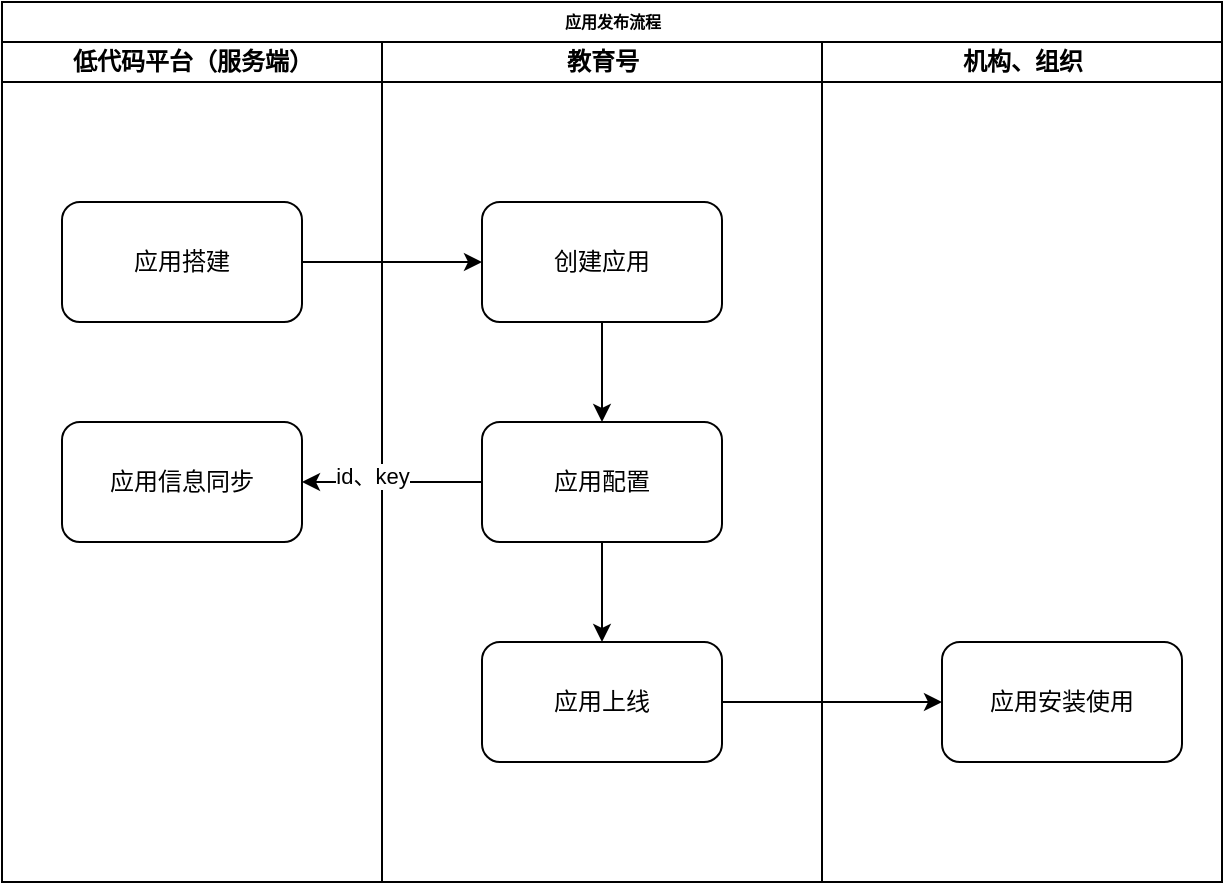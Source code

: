 <mxfile version="20.8.23" type="github">
  <diagram name="Page-1" id="74e2e168-ea6b-b213-b513-2b3c1d86103e">
    <mxGraphModel dx="954" dy="562" grid="1" gridSize="10" guides="1" tooltips="1" connect="1" arrows="1" fold="1" page="1" pageScale="1" pageWidth="1100" pageHeight="850" background="none" math="0" shadow="0">
      <root>
        <mxCell id="0" />
        <mxCell id="1" parent="0" />
        <mxCell id="77e6c97f196da883-1" value="应用发布流程" style="swimlane;html=1;childLayout=stackLayout;startSize=20;rounded=0;shadow=0;labelBackgroundColor=none;strokeWidth=1;fontFamily=Verdana;fontSize=8;align=center;" parent="1" vertex="1">
          <mxGeometry x="210" y="40" width="610" height="440" as="geometry" />
        </mxCell>
        <mxCell id="77e6c97f196da883-2" value="低代码平台（服务端）" style="swimlane;html=1;startSize=20;" parent="77e6c97f196da883-1" vertex="1">
          <mxGeometry y="20" width="190" height="420" as="geometry" />
        </mxCell>
        <mxCell id="KdHOfSADMK7Gm172fw6m-12" value="应用搭建" style="rounded=1;whiteSpace=wrap;html=1;" vertex="1" parent="77e6c97f196da883-2">
          <mxGeometry x="30" y="80" width="120" height="60" as="geometry" />
        </mxCell>
        <mxCell id="KdHOfSADMK7Gm172fw6m-21" value="应用信息同步" style="rounded=1;whiteSpace=wrap;html=1;" vertex="1" parent="77e6c97f196da883-2">
          <mxGeometry x="30" y="190" width="120" height="60" as="geometry" />
        </mxCell>
        <mxCell id="77e6c97f196da883-4" value="教育号" style="swimlane;html=1;startSize=20;" parent="77e6c97f196da883-1" vertex="1">
          <mxGeometry x="190" y="20" width="220" height="420" as="geometry" />
        </mxCell>
        <mxCell id="KdHOfSADMK7Gm172fw6m-19" style="edgeStyle=orthogonalEdgeStyle;rounded=0;orthogonalLoop=1;jettySize=auto;html=1;" edge="1" parent="77e6c97f196da883-4" source="KdHOfSADMK7Gm172fw6m-13" target="KdHOfSADMK7Gm172fw6m-18">
          <mxGeometry relative="1" as="geometry" />
        </mxCell>
        <mxCell id="KdHOfSADMK7Gm172fw6m-13" value="创建应用" style="rounded=1;whiteSpace=wrap;html=1;" vertex="1" parent="77e6c97f196da883-4">
          <mxGeometry x="50" y="80" width="120" height="60" as="geometry" />
        </mxCell>
        <mxCell id="KdHOfSADMK7Gm172fw6m-14" value="应用上线" style="rounded=1;whiteSpace=wrap;html=1;" vertex="1" parent="77e6c97f196da883-4">
          <mxGeometry x="50" y="300" width="120" height="60" as="geometry" />
        </mxCell>
        <mxCell id="KdHOfSADMK7Gm172fw6m-20" style="edgeStyle=orthogonalEdgeStyle;rounded=0;orthogonalLoop=1;jettySize=auto;html=1;" edge="1" parent="77e6c97f196da883-4" source="KdHOfSADMK7Gm172fw6m-18" target="KdHOfSADMK7Gm172fw6m-14">
          <mxGeometry relative="1" as="geometry" />
        </mxCell>
        <mxCell id="KdHOfSADMK7Gm172fw6m-18" value="应用配置" style="rounded=1;whiteSpace=wrap;html=1;" vertex="1" parent="77e6c97f196da883-4">
          <mxGeometry x="50" y="190" width="120" height="60" as="geometry" />
        </mxCell>
        <mxCell id="KdHOfSADMK7Gm172fw6m-17" style="edgeStyle=orthogonalEdgeStyle;rounded=0;orthogonalLoop=1;jettySize=auto;html=1;" edge="1" parent="77e6c97f196da883-1" source="KdHOfSADMK7Gm172fw6m-14" target="KdHOfSADMK7Gm172fw6m-16">
          <mxGeometry relative="1" as="geometry" />
        </mxCell>
        <mxCell id="77e6c97f196da883-5" value="机构、组织" style="swimlane;html=1;startSize=20;" parent="77e6c97f196da883-1" vertex="1">
          <mxGeometry x="410" y="20" width="200" height="420" as="geometry" />
        </mxCell>
        <mxCell id="KdHOfSADMK7Gm172fw6m-16" value="应用安装使用" style="rounded=1;whiteSpace=wrap;html=1;" vertex="1" parent="77e6c97f196da883-5">
          <mxGeometry x="60" y="300" width="120" height="60" as="geometry" />
        </mxCell>
        <mxCell id="KdHOfSADMK7Gm172fw6m-22" style="edgeStyle=orthogonalEdgeStyle;rounded=0;orthogonalLoop=1;jettySize=auto;html=1;entryX=1;entryY=0.5;entryDx=0;entryDy=0;" edge="1" parent="77e6c97f196da883-1" source="KdHOfSADMK7Gm172fw6m-18" target="KdHOfSADMK7Gm172fw6m-21">
          <mxGeometry relative="1" as="geometry" />
        </mxCell>
        <mxCell id="KdHOfSADMK7Gm172fw6m-24" value="id、key" style="edgeLabel;html=1;align=center;verticalAlign=middle;resizable=0;points=[];" vertex="1" connectable="0" parent="KdHOfSADMK7Gm172fw6m-22">
          <mxGeometry x="0.227" y="-3" relative="1" as="geometry">
            <mxPoint as="offset" />
          </mxGeometry>
        </mxCell>
        <mxCell id="KdHOfSADMK7Gm172fw6m-23" style="edgeStyle=orthogonalEdgeStyle;rounded=0;orthogonalLoop=1;jettySize=auto;html=1;" edge="1" parent="77e6c97f196da883-1" source="KdHOfSADMK7Gm172fw6m-12" target="KdHOfSADMK7Gm172fw6m-13">
          <mxGeometry relative="1" as="geometry" />
        </mxCell>
      </root>
    </mxGraphModel>
  </diagram>
</mxfile>
